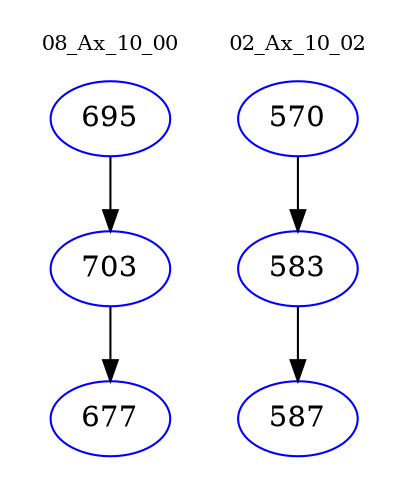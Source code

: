 digraph{
subgraph cluster_0 {
color = white
label = "08_Ax_10_00";
fontsize=10;
T0_695 [label="695", color="blue"]
T0_695 -> T0_703 [color="black"]
T0_703 [label="703", color="blue"]
T0_703 -> T0_677 [color="black"]
T0_677 [label="677", color="blue"]
}
subgraph cluster_1 {
color = white
label = "02_Ax_10_02";
fontsize=10;
T1_570 [label="570", color="blue"]
T1_570 -> T1_583 [color="black"]
T1_583 [label="583", color="blue"]
T1_583 -> T1_587 [color="black"]
T1_587 [label="587", color="blue"]
}
}
